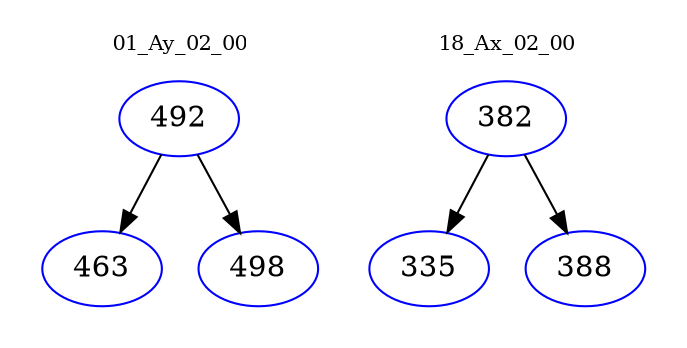 digraph{
subgraph cluster_0 {
color = white
label = "01_Ay_02_00";
fontsize=10;
T0_492 [label="492", color="blue"]
T0_492 -> T0_463 [color="black"]
T0_463 [label="463", color="blue"]
T0_492 -> T0_498 [color="black"]
T0_498 [label="498", color="blue"]
}
subgraph cluster_1 {
color = white
label = "18_Ax_02_00";
fontsize=10;
T1_382 [label="382", color="blue"]
T1_382 -> T1_335 [color="black"]
T1_335 [label="335", color="blue"]
T1_382 -> T1_388 [color="black"]
T1_388 [label="388", color="blue"]
}
}
